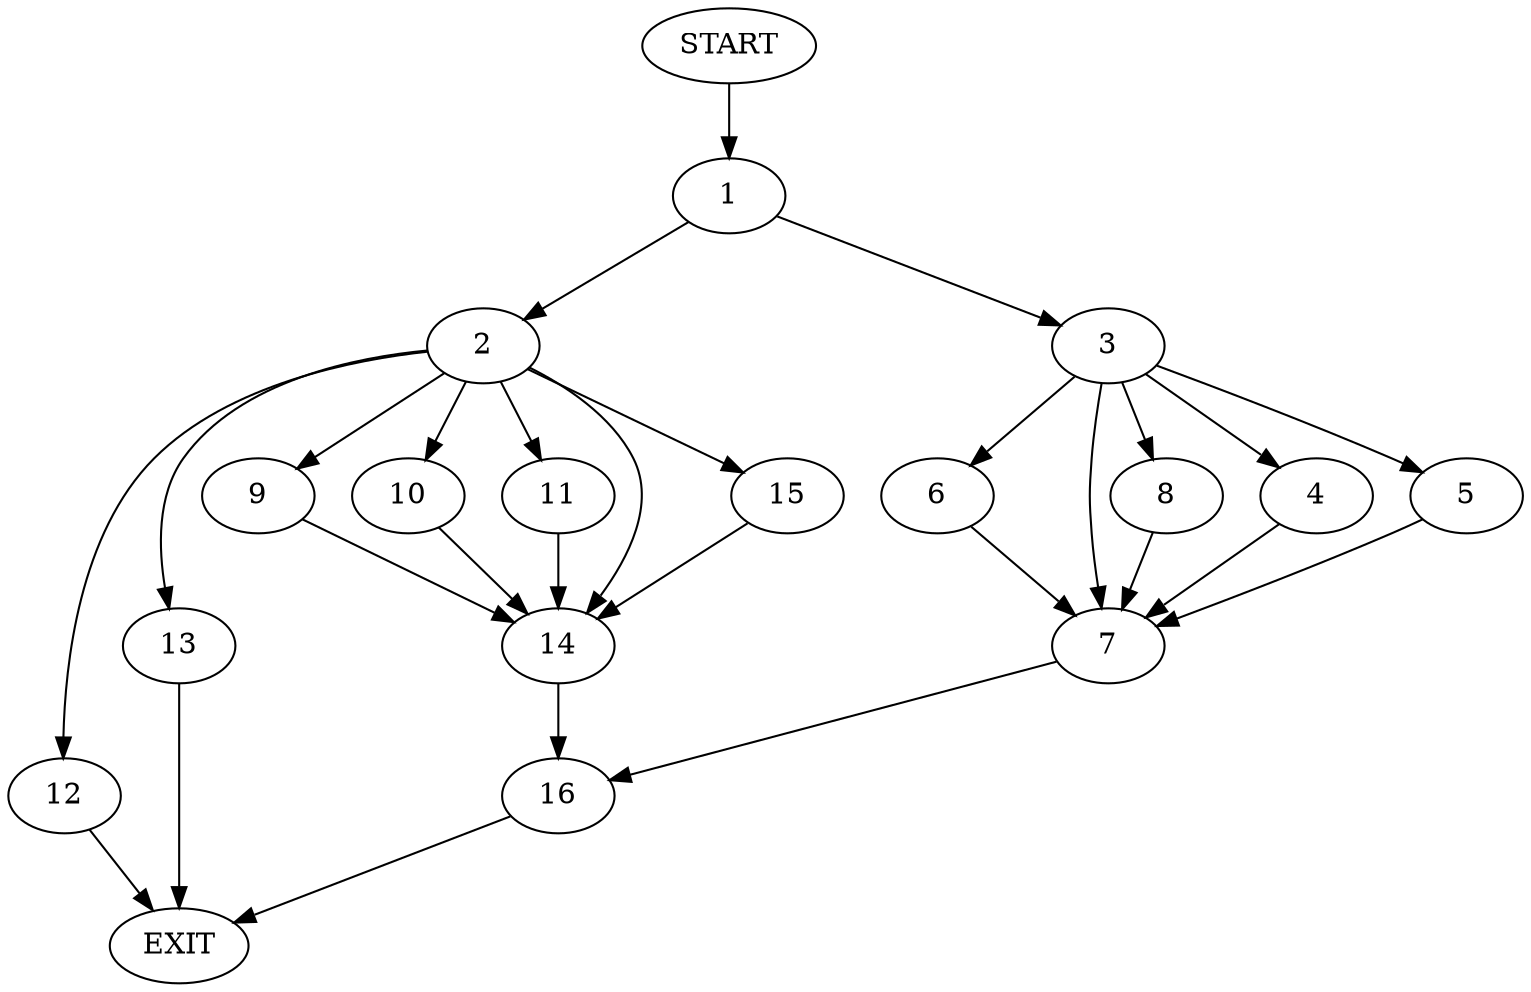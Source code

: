 digraph {
0 [label="START"]
17 [label="EXIT"]
0 -> 1
1 -> 2
1 -> 3
3 -> 4
3 -> 5
3 -> 6
3 -> 7
3 -> 8
2 -> 9
2 -> 10
2 -> 11
2 -> 12
2 -> 13
2 -> 14
2 -> 15
4 -> 7
7 -> 16
8 -> 7
6 -> 7
5 -> 7
16 -> 17
9 -> 14
10 -> 14
11 -> 14
13 -> 17
14 -> 16
15 -> 14
12 -> 17
}
